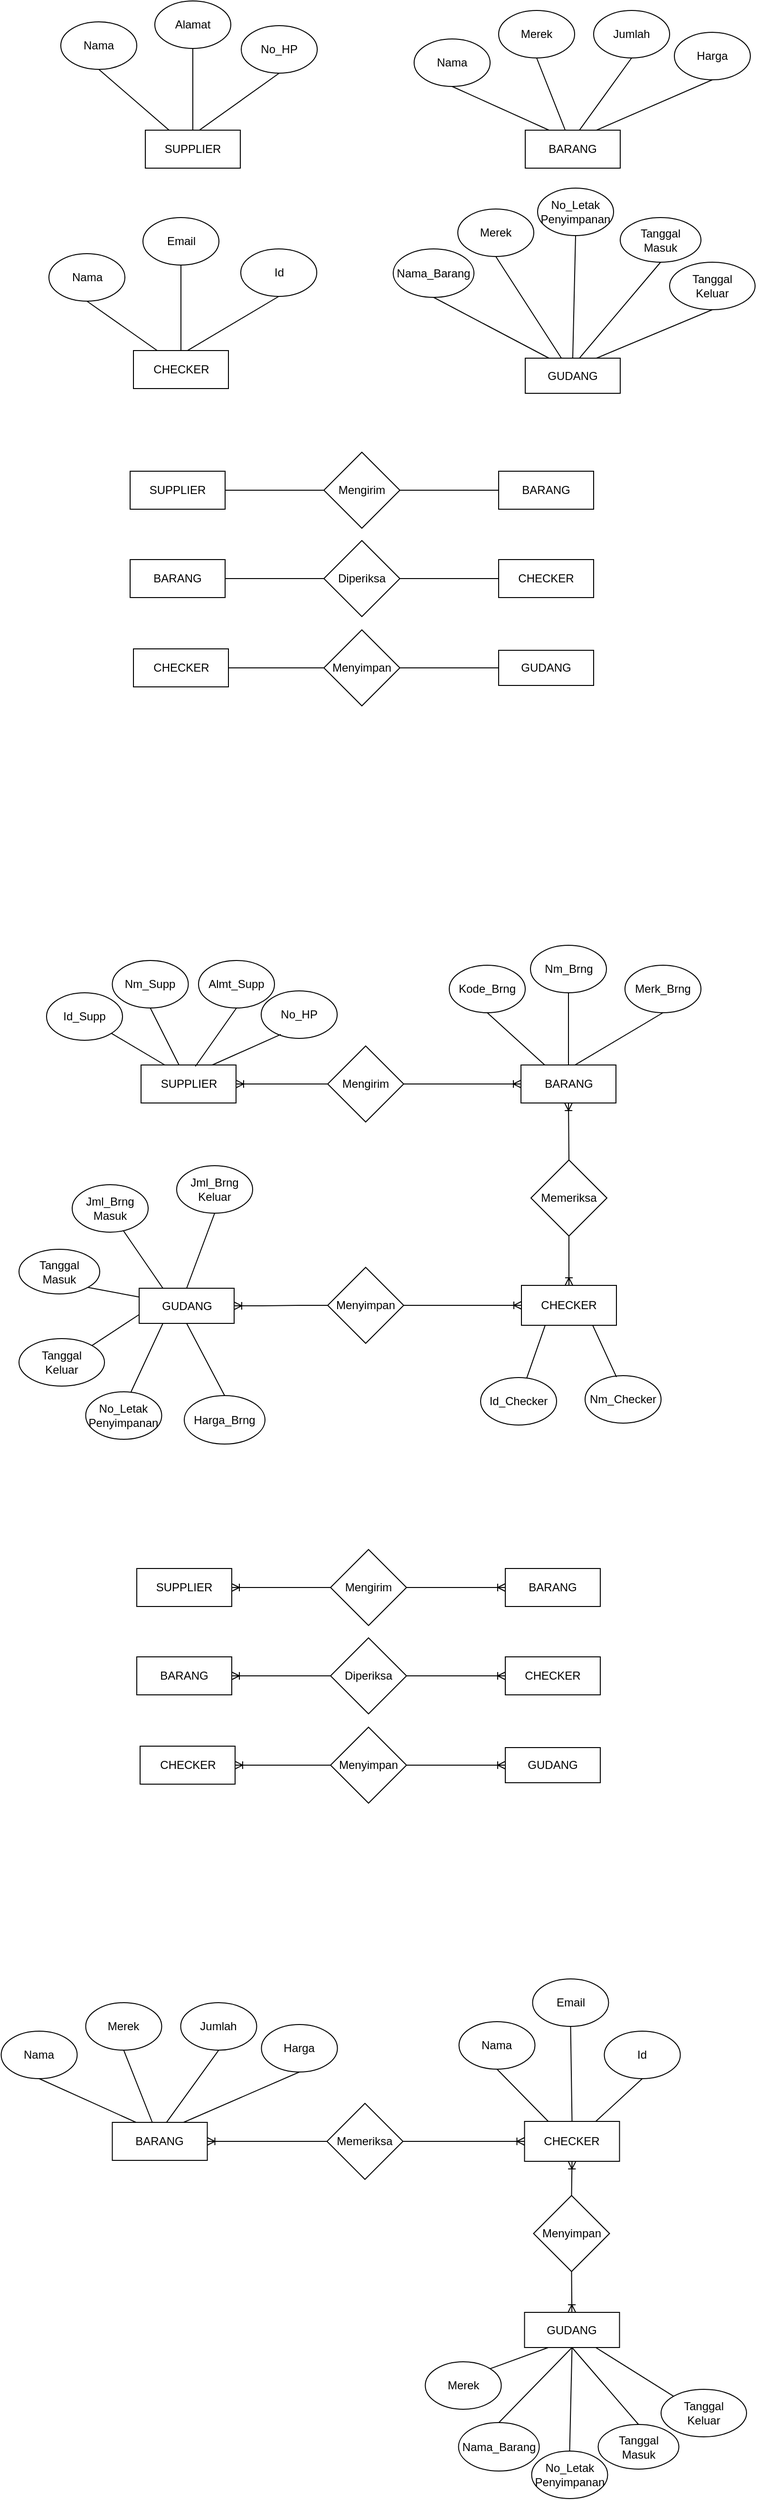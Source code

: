 <mxfile version="20.3.0" type="device"><diagram id="R2lEEEUBdFMjLlhIrx00" name="Page-1"><mxGraphModel dx="1065" dy="563" grid="0" gridSize="10" guides="1" tooltips="1" connect="1" arrows="1" fold="1" page="1" pageScale="1" pageWidth="850" pageHeight="1100" math="0" shadow="0" extFonts="Permanent Marker^https://fonts.googleapis.com/css?family=Permanent+Marker"><root><mxCell id="0"/><mxCell id="1" parent="0"/><mxCell id="WVYrdXaNQnoJP8sVEEbe-1" value="SUPPLIER" style="rounded=0;whiteSpace=wrap;html=1;" parent="1" vertex="1"><mxGeometry x="186" y="276" width="100" height="40" as="geometry"/></mxCell><mxCell id="WVYrdXaNQnoJP8sVEEbe-3" value="Nama&lt;span style=&quot;color: rgba(0, 0, 0, 0); font-family: monospace; font-size: 0px; text-align: start;&quot;&gt;%3CmxGraphModel%3E%3Croot%3E%3CmxCell%20id%3D%220%22%2F%3E%3CmxCell%20id%3D%221%22%20parent%3D%220%22%2F%3E%3CmxCell%20id%3D%222%22%20value%3D%22Alamat%22%20style%3D%22ellipse%3BwhiteSpace%3Dwrap%3Bhtml%3D1%3B%22%20vertex%3D%221%22%20parent%3D%221%22%3E%3CmxGeometry%20x%3D%22220%22%20y%3D%22140%22%20width%3D%22120%22%20height%3D%2280%22%20as%3D%22geometry%22%2F%3E%3C%2FmxCell%3E%3C%2Froot%3E%3C%2FmxGraphModel%3E&lt;/span&gt;" style="ellipse;whiteSpace=wrap;html=1;" parent="1" vertex="1"><mxGeometry x="97" y="162" width="80" height="50" as="geometry"/></mxCell><mxCell id="WVYrdXaNQnoJP8sVEEbe-4" value="No_HP" style="ellipse;whiteSpace=wrap;html=1;" parent="1" vertex="1"><mxGeometry x="287" y="166" width="80" height="50" as="geometry"/></mxCell><mxCell id="WVYrdXaNQnoJP8sVEEbe-5" value="Alamat" style="ellipse;whiteSpace=wrap;html=1;" parent="1" vertex="1"><mxGeometry x="196" y="140" width="80" height="50" as="geometry"/></mxCell><mxCell id="WVYrdXaNQnoJP8sVEEbe-8" value="" style="endArrow=none;html=1;rounded=0;entryX=0.572;entryY=-0.005;entryDx=0;entryDy=0;entryPerimeter=0;exitX=0.5;exitY=1;exitDx=0;exitDy=0;" parent="1" source="WVYrdXaNQnoJP8sVEEbe-4" target="WVYrdXaNQnoJP8sVEEbe-1" edge="1"><mxGeometry width="50" height="50" relative="1" as="geometry"><mxPoint x="368" y="240" as="sourcePoint"/><mxPoint x="273" y="310" as="targetPoint"/><Array as="points"/></mxGeometry></mxCell><mxCell id="WVYrdXaNQnoJP8sVEEbe-9" value="" style="endArrow=none;html=1;rounded=0;exitX=0.5;exitY=1;exitDx=0;exitDy=0;" parent="1" source="WVYrdXaNQnoJP8sVEEbe-5" target="WVYrdXaNQnoJP8sVEEbe-1" edge="1"><mxGeometry width="50" height="50" relative="1" as="geometry"><mxPoint x="378" y="250" as="sourcePoint"/><mxPoint x="283" y="320" as="targetPoint"/></mxGeometry></mxCell><mxCell id="WVYrdXaNQnoJP8sVEEbe-10" value="" style="endArrow=none;html=1;rounded=0;exitX=0.5;exitY=1;exitDx=0;exitDy=0;entryX=0.25;entryY=0;entryDx=0;entryDy=0;" parent="1" source="WVYrdXaNQnoJP8sVEEbe-3" target="WVYrdXaNQnoJP8sVEEbe-1" edge="1"><mxGeometry width="50" height="50" relative="1" as="geometry"><mxPoint x="388" y="260" as="sourcePoint"/><mxPoint x="208" y="300" as="targetPoint"/></mxGeometry></mxCell><mxCell id="WVYrdXaNQnoJP8sVEEbe-11" value="BARANG" style="rounded=0;whiteSpace=wrap;html=1;" parent="1" vertex="1"><mxGeometry x="586" y="276" width="100" height="40" as="geometry"/></mxCell><mxCell id="WVYrdXaNQnoJP8sVEEbe-13" value="Nama&lt;span style=&quot;color: rgba(0, 0, 0, 0); font-family: monospace; font-size: 0px; text-align: start;&quot;&gt;%3CmxGraphModel%3E%3Croot%3E%3CmxCell%20id%3D%220%22%2F%3E%3CmxCell%20id%3D%221%22%20parent%3D%220%22%2F%3E%3CmxCell%20id%3D%222%22%20value%3D%22Alamat%22%20style%3D%22ellipse%3BwhiteSpace%3Dwrap%3Bhtml%3D1%3B%22%20vertex%3D%221%22%20parent%3D%221%22%3E%3CmxGeometry%20x%3D%22220%22%20y%3D%22140%22%20width%3D%22120%22%20height%3D%2280%22%20as%3D%22geometry%22%2F%3E%3C%2FmxCell%3E%3C%2Froot%3E%3C%2FmxGraphModel%3E&lt;/span&gt;" style="ellipse;whiteSpace=wrap;html=1;" parent="1" vertex="1"><mxGeometry x="469" y="180" width="80" height="50" as="geometry"/></mxCell><mxCell id="WVYrdXaNQnoJP8sVEEbe-14" value="Jumlah" style="ellipse;whiteSpace=wrap;html=1;" parent="1" vertex="1"><mxGeometry x="658" y="150" width="80" height="50" as="geometry"/></mxCell><mxCell id="WVYrdXaNQnoJP8sVEEbe-15" value="Merek" style="ellipse;whiteSpace=wrap;html=1;" parent="1" vertex="1"><mxGeometry x="558" y="150" width="80" height="50" as="geometry"/></mxCell><mxCell id="WVYrdXaNQnoJP8sVEEbe-17" value="" style="endArrow=none;html=1;rounded=0;entryX=0.572;entryY=-0.005;entryDx=0;entryDy=0;entryPerimeter=0;exitX=0.5;exitY=1;exitDx=0;exitDy=0;" parent="1" source="WVYrdXaNQnoJP8sVEEbe-14" target="WVYrdXaNQnoJP8sVEEbe-11" edge="1"><mxGeometry width="50" height="50" relative="1" as="geometry"><mxPoint x="768" y="240" as="sourcePoint"/><mxPoint x="673" y="310" as="targetPoint"/><Array as="points"/></mxGeometry></mxCell><mxCell id="WVYrdXaNQnoJP8sVEEbe-18" value="" style="endArrow=none;html=1;rounded=0;exitX=0.5;exitY=1;exitDx=0;exitDy=0;" parent="1" source="WVYrdXaNQnoJP8sVEEbe-15" target="WVYrdXaNQnoJP8sVEEbe-11" edge="1"><mxGeometry width="50" height="50" relative="1" as="geometry"><mxPoint x="778" y="250" as="sourcePoint"/><mxPoint x="683" y="320" as="targetPoint"/></mxGeometry></mxCell><mxCell id="WVYrdXaNQnoJP8sVEEbe-19" value="" style="endArrow=none;html=1;rounded=0;exitX=0.5;exitY=1;exitDx=0;exitDy=0;entryX=0.25;entryY=0;entryDx=0;entryDy=0;" parent="1" source="WVYrdXaNQnoJP8sVEEbe-13" target="WVYrdXaNQnoJP8sVEEbe-11" edge="1"><mxGeometry width="50" height="50" relative="1" as="geometry"><mxPoint x="788" y="260" as="sourcePoint"/><mxPoint x="608" y="300" as="targetPoint"/></mxGeometry></mxCell><mxCell id="WVYrdXaNQnoJP8sVEEbe-20" value="Harga" style="ellipse;whiteSpace=wrap;html=1;" parent="1" vertex="1"><mxGeometry x="743" y="173" width="80" height="50" as="geometry"/></mxCell><mxCell id="WVYrdXaNQnoJP8sVEEbe-21" value="" style="endArrow=none;html=1;rounded=0;entryX=0.75;entryY=0;entryDx=0;entryDy=0;exitX=0.5;exitY=1;exitDx=0;exitDy=0;" parent="1" source="WVYrdXaNQnoJP8sVEEbe-20" target="WVYrdXaNQnoJP8sVEEbe-11" edge="1"><mxGeometry width="50" height="50" relative="1" as="geometry"><mxPoint x="862.8" y="270" as="sourcePoint"/><mxPoint x="738" y="305.8" as="targetPoint"/><Array as="points"/></mxGeometry></mxCell><mxCell id="WVYrdXaNQnoJP8sVEEbe-22" value="CHECKER" style="rounded=0;whiteSpace=wrap;html=1;" parent="1" vertex="1"><mxGeometry x="173.5" y="508" width="100" height="40" as="geometry"/></mxCell><mxCell id="WVYrdXaNQnoJP8sVEEbe-24" value="Nama&lt;span style=&quot;color: rgba(0, 0, 0, 0); font-family: monospace; font-size: 0px; text-align: start;&quot;&gt;%3CmxGraphModel%3E%3Croot%3E%3CmxCell%20id%3D%220%22%2F%3E%3CmxCell%20id%3D%221%22%20parent%3D%220%22%2F%3E%3CmxCell%20id%3D%222%22%20value%3D%22Alamat%22%20style%3D%22ellipse%3BwhiteSpace%3Dwrap%3Bhtml%3D1%3B%22%20vertex%3D%221%22%20parent%3D%221%22%3E%3CmxGeometry%20x%3D%22220%22%20y%3D%22140%22%20width%3D%22120%22%20height%3D%2280%22%20as%3D%22geometry%22%2F%3E%3C%2FmxCell%3E%3C%2Froot%3E%3C%2FmxGraphModel%3E&lt;/span&gt;" style="ellipse;whiteSpace=wrap;html=1;" parent="1" vertex="1"><mxGeometry x="84.5" y="406" width="80" height="50" as="geometry"/></mxCell><mxCell id="WVYrdXaNQnoJP8sVEEbe-25" value="Id" style="ellipse;whiteSpace=wrap;html=1;" parent="1" vertex="1"><mxGeometry x="286.5" y="401" width="80" height="50" as="geometry"/></mxCell><mxCell id="WVYrdXaNQnoJP8sVEEbe-26" value="Email" style="ellipse;whiteSpace=wrap;html=1;" parent="1" vertex="1"><mxGeometry x="183.5" y="368" width="80" height="50" as="geometry"/></mxCell><mxCell id="WVYrdXaNQnoJP8sVEEbe-28" value="" style="endArrow=none;html=1;rounded=0;entryX=0.572;entryY=-0.005;entryDx=0;entryDy=0;entryPerimeter=0;exitX=0.5;exitY=1;exitDx=0;exitDy=0;" parent="1" source="WVYrdXaNQnoJP8sVEEbe-25" target="WVYrdXaNQnoJP8sVEEbe-22" edge="1"><mxGeometry width="50" height="50" relative="1" as="geometry"><mxPoint x="355.5" y="472" as="sourcePoint"/><mxPoint x="260.5" y="542" as="targetPoint"/><Array as="points"/></mxGeometry></mxCell><mxCell id="WVYrdXaNQnoJP8sVEEbe-29" value="" style="endArrow=none;html=1;rounded=0;exitX=0.5;exitY=1;exitDx=0;exitDy=0;" parent="1" source="WVYrdXaNQnoJP8sVEEbe-26" target="WVYrdXaNQnoJP8sVEEbe-22" edge="1"><mxGeometry width="50" height="50" relative="1" as="geometry"><mxPoint x="365.5" y="482" as="sourcePoint"/><mxPoint x="270.5" y="552" as="targetPoint"/></mxGeometry></mxCell><mxCell id="WVYrdXaNQnoJP8sVEEbe-30" value="" style="endArrow=none;html=1;rounded=0;exitX=0.5;exitY=1;exitDx=0;exitDy=0;entryX=0.25;entryY=0;entryDx=0;entryDy=0;" parent="1" source="WVYrdXaNQnoJP8sVEEbe-24" target="WVYrdXaNQnoJP8sVEEbe-22" edge="1"><mxGeometry width="50" height="50" relative="1" as="geometry"><mxPoint x="375.5" y="492" as="sourcePoint"/><mxPoint x="195.5" y="532" as="targetPoint"/></mxGeometry></mxCell><mxCell id="WVYrdXaNQnoJP8sVEEbe-31" value="GUDANG" style="rounded=0;whiteSpace=wrap;html=1;" parent="1" vertex="1"><mxGeometry x="586" y="516" width="100" height="37" as="geometry"/></mxCell><mxCell id="WVYrdXaNQnoJP8sVEEbe-32" value="Tanggal&lt;br&gt;Keluar" style="ellipse;whiteSpace=wrap;html=1;" parent="1" vertex="1"><mxGeometry x="738" y="415" width="90" height="50" as="geometry"/></mxCell><mxCell id="WVYrdXaNQnoJP8sVEEbe-33" value="Nama_Barang&lt;span style=&quot;color: rgba(0, 0, 0, 0); font-family: monospace; font-size: 0px; text-align: start;&quot;&gt;%3CmxGraphModel%3E%3Croot%3E%3CmxCell%20id%3D%220%22%2F%3E%3CmxCell%20id%3D%221%22%20parent%3D%220%22%2F%3E%3CmxCell%20id%3D%222%22%20value%3D%22Alamat%22%20style%3D%22ellipse%3BwhiteSpace%3Dwrap%3Bhtml%3D1%3B%22%20vertex%3D%221%22%20parent%3D%221%22%3E%3CmxGeometry%20x%3D%22220%22%20y%3D%22140%22%20width%3D%22120%22%20height%3D%2280%22%20as%3D%22geometry%22%2F%3E%3C%2FmxCell%3E%3C%2Froot%3E%3C%2FmxGraphModel%3E B&lt;/span&gt;" style="ellipse;whiteSpace=wrap;html=1;" parent="1" vertex="1"><mxGeometry x="447" y="401" width="85" height="51" as="geometry"/></mxCell><mxCell id="WVYrdXaNQnoJP8sVEEbe-34" value="Tanggal&lt;br&gt;Masuk" style="ellipse;whiteSpace=wrap;html=1;" parent="1" vertex="1"><mxGeometry x="686" y="368" width="85" height="47" as="geometry"/></mxCell><mxCell id="WVYrdXaNQnoJP8sVEEbe-35" value="Merek" style="ellipse;whiteSpace=wrap;html=1;" parent="1" vertex="1"><mxGeometry x="515" y="359" width="80" height="50" as="geometry"/></mxCell><mxCell id="WVYrdXaNQnoJP8sVEEbe-36" value="" style="endArrow=none;html=1;rounded=0;entryX=0.75;entryY=0;entryDx=0;entryDy=0;exitX=0.5;exitY=1;exitDx=0;exitDy=0;" parent="1" source="WVYrdXaNQnoJP8sVEEbe-32" target="WVYrdXaNQnoJP8sVEEbe-31" edge="1"><mxGeometry width="50" height="50" relative="1" as="geometry"><mxPoint x="758" y="470" as="sourcePoint"/><mxPoint x="808" y="420" as="targetPoint"/></mxGeometry></mxCell><mxCell id="WVYrdXaNQnoJP8sVEEbe-37" value="" style="endArrow=none;html=1;rounded=0;entryX=0.572;entryY=-0.005;entryDx=0;entryDy=0;entryPerimeter=0;exitX=0.5;exitY=1;exitDx=0;exitDy=0;" parent="1" source="WVYrdXaNQnoJP8sVEEbe-34" target="WVYrdXaNQnoJP8sVEEbe-31" edge="1"><mxGeometry width="50" height="50" relative="1" as="geometry"><mxPoint x="768" y="480" as="sourcePoint"/><mxPoint x="673" y="550" as="targetPoint"/><Array as="points"/></mxGeometry></mxCell><mxCell id="WVYrdXaNQnoJP8sVEEbe-38" value="" style="endArrow=none;html=1;rounded=0;exitX=0.5;exitY=1;exitDx=0;exitDy=0;" parent="1" source="WVYrdXaNQnoJP8sVEEbe-35" target="WVYrdXaNQnoJP8sVEEbe-31" edge="1"><mxGeometry width="50" height="50" relative="1" as="geometry"><mxPoint x="778" y="490" as="sourcePoint"/><mxPoint x="683" y="560" as="targetPoint"/></mxGeometry></mxCell><mxCell id="WVYrdXaNQnoJP8sVEEbe-39" value="" style="endArrow=none;html=1;rounded=0;exitX=0.5;exitY=1;exitDx=0;exitDy=0;entryX=0.25;entryY=0;entryDx=0;entryDy=0;" parent="1" source="WVYrdXaNQnoJP8sVEEbe-33" target="WVYrdXaNQnoJP8sVEEbe-31" edge="1"><mxGeometry width="50" height="50" relative="1" as="geometry"><mxPoint x="788" y="500" as="sourcePoint"/><mxPoint x="608" y="540" as="targetPoint"/></mxGeometry></mxCell><mxCell id="WVYrdXaNQnoJP8sVEEbe-49" value="No_Letak&lt;br&gt;Penyimpanan" style="ellipse;whiteSpace=wrap;html=1;" parent="1" vertex="1"><mxGeometry x="599" y="337" width="80" height="50" as="geometry"/></mxCell><mxCell id="WVYrdXaNQnoJP8sVEEbe-50" value="" style="endArrow=none;html=1;rounded=0;exitX=0.5;exitY=1;exitDx=0;exitDy=0;entryX=0.5;entryY=0;entryDx=0;entryDy=0;" parent="1" source="WVYrdXaNQnoJP8sVEEbe-49" target="WVYrdXaNQnoJP8sVEEbe-31" edge="1"><mxGeometry width="50" height="50" relative="1" as="geometry"><mxPoint x="834" y="437" as="sourcePoint"/><mxPoint x="681.624" y="463" as="targetPoint"/></mxGeometry></mxCell><mxCell id="WVYrdXaNQnoJP8sVEEbe-52" value="SUPPLIER" style="rounded=0;whiteSpace=wrap;html=1;" parent="1" vertex="1"><mxGeometry x="170" y="635" width="100" height="40" as="geometry"/></mxCell><mxCell id="WVYrdXaNQnoJP8sVEEbe-53" value="BARANG" style="rounded=0;whiteSpace=wrap;html=1;" parent="1" vertex="1"><mxGeometry x="170" y="728" width="100" height="40" as="geometry"/></mxCell><mxCell id="WVYrdXaNQnoJP8sVEEbe-54" value="BARANG" style="rounded=0;whiteSpace=wrap;html=1;" parent="1" vertex="1"><mxGeometry x="558" y="635" width="100" height="40" as="geometry"/></mxCell><mxCell id="WVYrdXaNQnoJP8sVEEbe-55" value="GUDANG" style="rounded=0;whiteSpace=wrap;html=1;" parent="1" vertex="1"><mxGeometry x="558" y="823.5" width="100" height="37" as="geometry"/></mxCell><mxCell id="WVYrdXaNQnoJP8sVEEbe-56" value="CHECKER" style="rounded=0;whiteSpace=wrap;html=1;" parent="1" vertex="1"><mxGeometry x="558" y="728" width="100" height="40" as="geometry"/></mxCell><mxCell id="WVYrdXaNQnoJP8sVEEbe-57" value="CHECKER" style="rounded=0;whiteSpace=wrap;html=1;" parent="1" vertex="1"><mxGeometry x="173.5" y="822" width="100" height="40" as="geometry"/></mxCell><mxCell id="WVYrdXaNQnoJP8sVEEbe-58" value="Mengirim" style="rhombus;whiteSpace=wrap;html=1;" parent="1" vertex="1"><mxGeometry x="374" y="615" width="80" height="80" as="geometry"/></mxCell><mxCell id="WVYrdXaNQnoJP8sVEEbe-59" value="Diperiksa" style="rhombus;whiteSpace=wrap;html=1;" parent="1" vertex="1"><mxGeometry x="374" y="708" width="80" height="80" as="geometry"/></mxCell><mxCell id="WVYrdXaNQnoJP8sVEEbe-60" value="Menyimpan" style="rhombus;whiteSpace=wrap;html=1;" parent="1" vertex="1"><mxGeometry x="374" y="802" width="80" height="80" as="geometry"/></mxCell><mxCell id="WVYrdXaNQnoJP8sVEEbe-61" value="" style="endArrow=none;html=1;rounded=0;exitX=1;exitY=0.5;exitDx=0;exitDy=0;entryX=0;entryY=0.5;entryDx=0;entryDy=0;" parent="1" source="WVYrdXaNQnoJP8sVEEbe-52" target="WVYrdXaNQnoJP8sVEEbe-58" edge="1"><mxGeometry width="50" height="50" relative="1" as="geometry"><mxPoint x="399" y="836" as="sourcePoint"/><mxPoint x="449" y="786" as="targetPoint"/></mxGeometry></mxCell><mxCell id="WVYrdXaNQnoJP8sVEEbe-62" value="" style="endArrow=none;html=1;rounded=0;exitX=1;exitY=0.5;exitDx=0;exitDy=0;entryX=0;entryY=0.5;entryDx=0;entryDy=0;" parent="1" source="WVYrdXaNQnoJP8sVEEbe-58" target="WVYrdXaNQnoJP8sVEEbe-54" edge="1"><mxGeometry width="50" height="50" relative="1" as="geometry"><mxPoint x="280" y="665" as="sourcePoint"/><mxPoint x="384" y="665" as="targetPoint"/></mxGeometry></mxCell><mxCell id="WVYrdXaNQnoJP8sVEEbe-63" value="" style="endArrow=none;html=1;rounded=0;exitX=1;exitY=0.5;exitDx=0;exitDy=0;entryX=0;entryY=0.5;entryDx=0;entryDy=0;" parent="1" source="WVYrdXaNQnoJP8sVEEbe-53" target="WVYrdXaNQnoJP8sVEEbe-59" edge="1"><mxGeometry width="50" height="50" relative="1" as="geometry"><mxPoint x="290" y="663" as="sourcePoint"/><mxPoint x="394" y="663" as="targetPoint"/></mxGeometry></mxCell><mxCell id="WVYrdXaNQnoJP8sVEEbe-64" value="" style="endArrow=none;html=1;rounded=0;exitX=1;exitY=0.5;exitDx=0;exitDy=0;entryX=0;entryY=0.5;entryDx=0;entryDy=0;" parent="1" source="WVYrdXaNQnoJP8sVEEbe-59" target="WVYrdXaNQnoJP8sVEEbe-56" edge="1"><mxGeometry width="50" height="50" relative="1" as="geometry"><mxPoint x="300" y="673" as="sourcePoint"/><mxPoint x="404" y="673" as="targetPoint"/></mxGeometry></mxCell><mxCell id="WVYrdXaNQnoJP8sVEEbe-65" value="" style="endArrow=none;html=1;rounded=0;exitX=1;exitY=0.5;exitDx=0;exitDy=0;entryX=0;entryY=0.5;entryDx=0;entryDy=0;" parent="1" source="WVYrdXaNQnoJP8sVEEbe-57" target="WVYrdXaNQnoJP8sVEEbe-60" edge="1"><mxGeometry width="50" height="50" relative="1" as="geometry"><mxPoint x="310" y="673" as="sourcePoint"/><mxPoint x="414" y="673" as="targetPoint"/></mxGeometry></mxCell><mxCell id="WVYrdXaNQnoJP8sVEEbe-66" value="" style="endArrow=none;html=1;rounded=0;exitX=1;exitY=0.5;exitDx=0;exitDy=0;entryX=0;entryY=0.5;entryDx=0;entryDy=0;" parent="1" source="WVYrdXaNQnoJP8sVEEbe-60" target="WVYrdXaNQnoJP8sVEEbe-55" edge="1"><mxGeometry width="50" height="50" relative="1" as="geometry"><mxPoint x="320" y="683" as="sourcePoint"/><mxPoint x="424" y="683" as="targetPoint"/></mxGeometry></mxCell><mxCell id="WVYrdXaNQnoJP8sVEEbe-67" style="edgeStyle=orthogonalEdgeStyle;rounded=0;orthogonalLoop=1;jettySize=auto;html=1;exitX=0.5;exitY=1;exitDx=0;exitDy=0;" parent="1" source="WVYrdXaNQnoJP8sVEEbe-55" target="WVYrdXaNQnoJP8sVEEbe-55" edge="1"><mxGeometry relative="1" as="geometry"/></mxCell><mxCell id="IdmZorg4CUMUYyiGIYab-1" value="SUPPLIER" style="rounded=0;whiteSpace=wrap;html=1;" parent="1" vertex="1"><mxGeometry x="181.5" y="1260" width="100" height="40" as="geometry"/></mxCell><mxCell id="IdmZorg4CUMUYyiGIYab-3" value="Id_Supp" style="ellipse;whiteSpace=wrap;html=1;" parent="1" vertex="1"><mxGeometry x="82" y="1184" width="80" height="50" as="geometry"/></mxCell><mxCell id="IdmZorg4CUMUYyiGIYab-4" value="No_HP" style="ellipse;whiteSpace=wrap;html=1;" parent="1" vertex="1"><mxGeometry x="308" y="1182" width="80" height="50" as="geometry"/></mxCell><mxCell id="IdmZorg4CUMUYyiGIYab-5" value="Nm_Supp" style="ellipse;whiteSpace=wrap;html=1;" parent="1" vertex="1"><mxGeometry x="151.25" y="1150" width="80" height="50" as="geometry"/></mxCell><mxCell id="IdmZorg4CUMUYyiGIYab-7" value="" style="endArrow=none;html=1;rounded=0;entryX=0.75;entryY=0;entryDx=0;entryDy=0;exitX=0.259;exitY=0.917;exitDx=0;exitDy=0;exitPerimeter=0;" parent="1" source="IdmZorg4CUMUYyiGIYab-4" target="IdmZorg4CUMUYyiGIYab-1" edge="1"><mxGeometry width="50" height="50" relative="1" as="geometry"><mxPoint x="363.5" y="1224" as="sourcePoint"/><mxPoint x="268.5" y="1294" as="targetPoint"/><Array as="points"/></mxGeometry></mxCell><mxCell id="IdmZorg4CUMUYyiGIYab-8" value="" style="endArrow=none;html=1;rounded=0;exitX=0.5;exitY=1;exitDx=0;exitDy=0;" parent="1" source="IdmZorg4CUMUYyiGIYab-5" target="IdmZorg4CUMUYyiGIYab-1" edge="1"><mxGeometry width="50" height="50" relative="1" as="geometry"><mxPoint x="373.5" y="1234" as="sourcePoint"/><mxPoint x="278.5" y="1304" as="targetPoint"/></mxGeometry></mxCell><mxCell id="IdmZorg4CUMUYyiGIYab-9" value="" style="endArrow=none;html=1;rounded=0;exitX=1;exitY=1;exitDx=0;exitDy=0;entryX=0.25;entryY=0;entryDx=0;entryDy=0;" parent="1" source="IdmZorg4CUMUYyiGIYab-3" target="IdmZorg4CUMUYyiGIYab-1" edge="1"><mxGeometry width="50" height="50" relative="1" as="geometry"><mxPoint x="383.5" y="1244" as="sourcePoint"/><mxPoint x="203.5" y="1284" as="targetPoint"/></mxGeometry></mxCell><mxCell id="IdmZorg4CUMUYyiGIYab-10" value="BARANG" style="rounded=0;whiteSpace=wrap;html=1;" parent="1" vertex="1"><mxGeometry x="581.5" y="1260" width="100" height="40" as="geometry"/></mxCell><mxCell id="IdmZorg4CUMUYyiGIYab-11" value="Kode_Brng" style="ellipse;whiteSpace=wrap;html=1;" parent="1" vertex="1"><mxGeometry x="506" y="1155" width="80" height="50" as="geometry"/></mxCell><mxCell id="IdmZorg4CUMUYyiGIYab-12" value="Merk_Brng" style="ellipse;whiteSpace=wrap;html=1;" parent="1" vertex="1"><mxGeometry x="691" y="1155" width="80" height="50" as="geometry"/></mxCell><mxCell id="IdmZorg4CUMUYyiGIYab-13" value="Nm_Brng" style="ellipse;whiteSpace=wrap;html=1;" parent="1" vertex="1"><mxGeometry x="591.5" y="1134" width="80" height="50" as="geometry"/></mxCell><mxCell id="IdmZorg4CUMUYyiGIYab-14" value="" style="endArrow=none;html=1;rounded=0;entryX=0.572;entryY=-0.005;entryDx=0;entryDy=0;entryPerimeter=0;exitX=0.5;exitY=1;exitDx=0;exitDy=0;" parent="1" source="IdmZorg4CUMUYyiGIYab-12" target="IdmZorg4CUMUYyiGIYab-10" edge="1"><mxGeometry width="50" height="50" relative="1" as="geometry"><mxPoint x="763.5" y="1224" as="sourcePoint"/><mxPoint x="668.5" y="1294" as="targetPoint"/><Array as="points"/></mxGeometry></mxCell><mxCell id="IdmZorg4CUMUYyiGIYab-15" value="" style="endArrow=none;html=1;rounded=0;exitX=0.5;exitY=1;exitDx=0;exitDy=0;" parent="1" source="IdmZorg4CUMUYyiGIYab-13" target="IdmZorg4CUMUYyiGIYab-10" edge="1"><mxGeometry width="50" height="50" relative="1" as="geometry"><mxPoint x="773.5" y="1234" as="sourcePoint"/><mxPoint x="678.5" y="1304" as="targetPoint"/></mxGeometry></mxCell><mxCell id="IdmZorg4CUMUYyiGIYab-16" value="" style="endArrow=none;html=1;rounded=0;exitX=0.5;exitY=1;exitDx=0;exitDy=0;entryX=0.25;entryY=0;entryDx=0;entryDy=0;" parent="1" source="IdmZorg4CUMUYyiGIYab-11" target="IdmZorg4CUMUYyiGIYab-10" edge="1"><mxGeometry width="50" height="50" relative="1" as="geometry"><mxPoint x="783.5" y="1244" as="sourcePoint"/><mxPoint x="603.5" y="1284" as="targetPoint"/></mxGeometry></mxCell><mxCell id="IdmZorg4CUMUYyiGIYab-19" value="CHECKER" style="rounded=0;whiteSpace=wrap;html=1;" parent="1" vertex="1"><mxGeometry x="582" y="1492" width="100" height="42" as="geometry"/></mxCell><mxCell id="IdmZorg4CUMUYyiGIYab-20" value="Id_Checker" style="ellipse;whiteSpace=wrap;html=1;" parent="1" vertex="1"><mxGeometry x="539" y="1589" width="80" height="50" as="geometry"/></mxCell><mxCell id="IdmZorg4CUMUYyiGIYab-21" value="Nm_Checker" style="ellipse;whiteSpace=wrap;html=1;" parent="1" vertex="1"><mxGeometry x="649" y="1587" width="80" height="50" as="geometry"/></mxCell><mxCell id="IdmZorg4CUMUYyiGIYab-26" value="GUDANG" style="rounded=0;whiteSpace=wrap;html=1;" parent="1" vertex="1"><mxGeometry x="179.5" y="1495" width="100" height="37" as="geometry"/></mxCell><mxCell id="IdmZorg4CUMUYyiGIYab-27" value="Tanggal&lt;br&gt;Keluar" style="ellipse;whiteSpace=wrap;html=1;" parent="1" vertex="1"><mxGeometry x="53" y="1548" width="90" height="50" as="geometry"/></mxCell><mxCell id="IdmZorg4CUMUYyiGIYab-28" value="Harga_Brng" style="ellipse;whiteSpace=wrap;html=1;" parent="1" vertex="1"><mxGeometry x="227" y="1608" width="85" height="51" as="geometry"/></mxCell><mxCell id="IdmZorg4CUMUYyiGIYab-29" value="Tanggal&lt;br&gt;Masuk" style="ellipse;whiteSpace=wrap;html=1;" parent="1" vertex="1"><mxGeometry x="53" y="1454" width="85" height="47" as="geometry"/></mxCell><mxCell id="IdmZorg4CUMUYyiGIYab-30" value="Jml_Brng&lt;br&gt;Keluar" style="ellipse;whiteSpace=wrap;html=1;" parent="1" vertex="1"><mxGeometry x="219" y="1366" width="80" height="50" as="geometry"/></mxCell><mxCell id="IdmZorg4CUMUYyiGIYab-35" value="No_Letak&lt;br&gt;Penyimpanan" style="ellipse;whiteSpace=wrap;html=1;" parent="1" vertex="1"><mxGeometry x="123.25" y="1604" width="80" height="50" as="geometry"/></mxCell><mxCell id="IdmZorg4CUMUYyiGIYab-42" value="" style="endArrow=none;html=1;rounded=0;entryX=0.413;entryY=0.028;entryDx=0;entryDy=0;exitX=0.75;exitY=1;exitDx=0;exitDy=0;entryPerimeter=0;" parent="1" source="IdmZorg4CUMUYyiGIYab-19" target="IdmZorg4CUMUYyiGIYab-21" edge="1"><mxGeometry width="50" height="50" relative="1" as="geometry"><mxPoint x="1072.5" y="1562" as="sourcePoint"/><mxPoint x="1070" y="1674" as="targetPoint"/><Array as="points"/></mxGeometry></mxCell><mxCell id="IdmZorg4CUMUYyiGIYab-44" value="" style="endArrow=none;html=1;rounded=0;exitX=0.25;exitY=1;exitDx=0;exitDy=0;" parent="1" source="IdmZorg4CUMUYyiGIYab-19" target="IdmZorg4CUMUYyiGIYab-20" edge="1"><mxGeometry width="50" height="50" relative="1" as="geometry"><mxPoint x="675" y="1549" as="sourcePoint"/><mxPoint x="719.42" y="1598.8" as="targetPoint"/><Array as="points"/></mxGeometry></mxCell><mxCell id="IdmZorg4CUMUYyiGIYab-45" value="Mengirim" style="rhombus;whiteSpace=wrap;html=1;" parent="1" vertex="1"><mxGeometry x="378" y="1240" width="80" height="80" as="geometry"/></mxCell><mxCell id="IdmZorg4CUMUYyiGIYab-48" value="" style="edgeStyle=entityRelationEdgeStyle;fontSize=12;html=1;endArrow=ERoneToMany;rounded=0;entryX=1;entryY=0.5;entryDx=0;entryDy=0;exitX=0;exitY=0.5;exitDx=0;exitDy=0;" parent="1" source="IdmZorg4CUMUYyiGIYab-45" target="IdmZorg4CUMUYyiGIYab-1" edge="1"><mxGeometry width="100" height="100" relative="1" as="geometry"><mxPoint x="354" y="1296" as="sourcePoint"/><mxPoint x="454" y="1196" as="targetPoint"/></mxGeometry></mxCell><mxCell id="IdmZorg4CUMUYyiGIYab-50" value="Memeriksa" style="rhombus;whiteSpace=wrap;html=1;" parent="1" vertex="1"><mxGeometry x="592" y="1360" width="80" height="80" as="geometry"/></mxCell><mxCell id="IdmZorg4CUMUYyiGIYab-53" value="Menyimpan" style="rhombus;whiteSpace=wrap;html=1;" parent="1" vertex="1"><mxGeometry x="378" y="1473" width="80" height="80" as="geometry"/></mxCell><mxCell id="IdmZorg4CUMUYyiGIYab-113" value="BARANG" style="rounded=0;whiteSpace=wrap;html=1;" parent="1" vertex="1"><mxGeometry x="151.25" y="2373" width="100" height="40" as="geometry"/></mxCell><mxCell id="IdmZorg4CUMUYyiGIYab-114" value="Nama&lt;span style=&quot;color: rgba(0, 0, 0, 0); font-family: monospace; font-size: 0px; text-align: start;&quot;&gt;%3CmxGraphModel%3E%3Croot%3E%3CmxCell%20id%3D%220%22%2F%3E%3CmxCell%20id%3D%221%22%20parent%3D%220%22%2F%3E%3CmxCell%20id%3D%222%22%20value%3D%22Alamat%22%20style%3D%22ellipse%3BwhiteSpace%3Dwrap%3Bhtml%3D1%3B%22%20vertex%3D%221%22%20parent%3D%221%22%3E%3CmxGeometry%20x%3D%22220%22%20y%3D%22140%22%20width%3D%22120%22%20height%3D%2280%22%20as%3D%22geometry%22%2F%3E%3C%2FmxCell%3E%3C%2Froot%3E%3C%2FmxGraphModel%3E&lt;/span&gt;" style="ellipse;whiteSpace=wrap;html=1;" parent="1" vertex="1"><mxGeometry x="34.25" y="2277" width="80" height="50" as="geometry"/></mxCell><mxCell id="IdmZorg4CUMUYyiGIYab-115" value="Jumlah" style="ellipse;whiteSpace=wrap;html=1;" parent="1" vertex="1"><mxGeometry x="223.25" y="2247" width="80" height="50" as="geometry"/></mxCell><mxCell id="IdmZorg4CUMUYyiGIYab-116" value="Merek" style="ellipse;whiteSpace=wrap;html=1;" parent="1" vertex="1"><mxGeometry x="123.25" y="2247" width="80" height="50" as="geometry"/></mxCell><mxCell id="IdmZorg4CUMUYyiGIYab-117" value="" style="endArrow=none;html=1;rounded=0;entryX=0.572;entryY=-0.005;entryDx=0;entryDy=0;entryPerimeter=0;exitX=0.5;exitY=1;exitDx=0;exitDy=0;" parent="1" source="IdmZorg4CUMUYyiGIYab-115" target="IdmZorg4CUMUYyiGIYab-113" edge="1"><mxGeometry width="50" height="50" relative="1" as="geometry"><mxPoint x="333.25" y="2337" as="sourcePoint"/><mxPoint x="238.25" y="2407" as="targetPoint"/><Array as="points"/></mxGeometry></mxCell><mxCell id="IdmZorg4CUMUYyiGIYab-118" value="" style="endArrow=none;html=1;rounded=0;exitX=0.5;exitY=1;exitDx=0;exitDy=0;" parent="1" source="IdmZorg4CUMUYyiGIYab-116" target="IdmZorg4CUMUYyiGIYab-113" edge="1"><mxGeometry width="50" height="50" relative="1" as="geometry"><mxPoint x="343.25" y="2347" as="sourcePoint"/><mxPoint x="248.25" y="2417" as="targetPoint"/></mxGeometry></mxCell><mxCell id="IdmZorg4CUMUYyiGIYab-119" value="" style="endArrow=none;html=1;rounded=0;exitX=0.5;exitY=1;exitDx=0;exitDy=0;entryX=0.25;entryY=0;entryDx=0;entryDy=0;" parent="1" source="IdmZorg4CUMUYyiGIYab-114" target="IdmZorg4CUMUYyiGIYab-113" edge="1"><mxGeometry width="50" height="50" relative="1" as="geometry"><mxPoint x="353.25" y="2357" as="sourcePoint"/><mxPoint x="173.25" y="2397" as="targetPoint"/></mxGeometry></mxCell><mxCell id="IdmZorg4CUMUYyiGIYab-120" value="Harga" style="ellipse;whiteSpace=wrap;html=1;" parent="1" vertex="1"><mxGeometry x="308.25" y="2270" width="80" height="50" as="geometry"/></mxCell><mxCell id="IdmZorg4CUMUYyiGIYab-121" value="" style="endArrow=none;html=1;rounded=0;entryX=0.75;entryY=0;entryDx=0;entryDy=0;exitX=0.5;exitY=1;exitDx=0;exitDy=0;" parent="1" source="IdmZorg4CUMUYyiGIYab-120" target="IdmZorg4CUMUYyiGIYab-113" edge="1"><mxGeometry width="50" height="50" relative="1" as="geometry"><mxPoint x="428.05" y="2367" as="sourcePoint"/><mxPoint x="303.25" y="2402.8" as="targetPoint"/><Array as="points"/></mxGeometry></mxCell><mxCell id="IdmZorg4CUMUYyiGIYab-122" value="CHECKER" style="rounded=0;whiteSpace=wrap;html=1;" parent="1" vertex="1"><mxGeometry x="585.25" y="2372" width="100" height="42" as="geometry"/></mxCell><mxCell id="IdmZorg4CUMUYyiGIYab-123" value="Nama&lt;span style=&quot;color: rgba(0, 0, 0, 0); font-family: monospace; font-size: 0px; text-align: start;&quot;&gt;%3CmxGraphModel%3E%3Croot%3E%3CmxCell%20id%3D%220%22%2F%3E%3CmxCell%20id%3D%221%22%20parent%3D%220%22%2F%3E%3CmxCell%20id%3D%222%22%20value%3D%22Alamat%22%20style%3D%22ellipse%3BwhiteSpace%3Dwrap%3Bhtml%3D1%3B%22%20vertex%3D%221%22%20parent%3D%221%22%3E%3CmxGeometry%20x%3D%22220%22%20y%3D%22140%22%20width%3D%22120%22%20height%3D%2280%22%20as%3D%22geometry%22%2F%3E%3C%2FmxCell%3E%3C%2Froot%3E%3C%2FmxGraphModel%3E&lt;/span&gt;" style="ellipse;whiteSpace=wrap;html=1;" parent="1" vertex="1"><mxGeometry x="516.25" y="2267" width="80" height="50" as="geometry"/></mxCell><mxCell id="IdmZorg4CUMUYyiGIYab-124" value="Id" style="ellipse;whiteSpace=wrap;html=1;" parent="1" vertex="1"><mxGeometry x="669.25" y="2277" width="80" height="50" as="geometry"/></mxCell><mxCell id="IdmZorg4CUMUYyiGIYab-125" value="Email" style="ellipse;whiteSpace=wrap;html=1;" parent="1" vertex="1"><mxGeometry x="593.75" y="2222" width="80" height="50" as="geometry"/></mxCell><mxCell id="IdmZorg4CUMUYyiGIYab-126" value="GUDANG" style="rounded=0;whiteSpace=wrap;html=1;" parent="1" vertex="1"><mxGeometry x="585.25" y="2573" width="100" height="37" as="geometry"/></mxCell><mxCell id="IdmZorg4CUMUYyiGIYab-127" value="Tanggal&lt;br&gt;Keluar" style="ellipse;whiteSpace=wrap;html=1;" parent="1" vertex="1"><mxGeometry x="729" y="2654" width="90" height="50" as="geometry"/></mxCell><mxCell id="IdmZorg4CUMUYyiGIYab-128" value="Nama_Barang&lt;span style=&quot;color: rgba(0, 0, 0, 0); font-family: monospace; font-size: 0px; text-align: start;&quot;&gt;%3CmxGraphModel%3E%3Croot%3E%3CmxCell%20id%3D%220%22%2F%3E%3CmxCell%20id%3D%221%22%20parent%3D%220%22%2F%3E%3CmxCell%20id%3D%222%22%20value%3D%22Alamat%22%20style%3D%22ellipse%3BwhiteSpace%3Dwrap%3Bhtml%3D1%3B%22%20vertex%3D%221%22%20parent%3D%221%22%3E%3CmxGeometry%20x%3D%22220%22%20y%3D%22140%22%20width%3D%22120%22%20height%3D%2280%22%20as%3D%22geometry%22%2F%3E%3C%2FmxCell%3E%3C%2Froot%3E%3C%2FmxGraphModel%3E B&lt;/span&gt;" style="ellipse;whiteSpace=wrap;html=1;" parent="1" vertex="1"><mxGeometry x="515.75" y="2689" width="85" height="51" as="geometry"/></mxCell><mxCell id="IdmZorg4CUMUYyiGIYab-129" value="Tanggal&lt;br&gt;Masuk" style="ellipse;whiteSpace=wrap;html=1;" parent="1" vertex="1"><mxGeometry x="662.75" y="2691" width="85" height="47" as="geometry"/></mxCell><mxCell id="IdmZorg4CUMUYyiGIYab-130" value="Merek" style="ellipse;whiteSpace=wrap;html=1;" parent="1" vertex="1"><mxGeometry x="480.75" y="2625" width="80" height="50" as="geometry"/></mxCell><mxCell id="IdmZorg4CUMUYyiGIYab-131" value="No_Letak&lt;br&gt;Penyimpanan" style="ellipse;whiteSpace=wrap;html=1;" parent="1" vertex="1"><mxGeometry x="592.75" y="2719" width="80" height="50" as="geometry"/></mxCell><mxCell id="IdmZorg4CUMUYyiGIYab-132" value="" style="endArrow=none;html=1;rounded=0;entryX=1;entryY=0;entryDx=0;entryDy=0;exitX=0.25;exitY=1;exitDx=0;exitDy=0;" parent="1" source="IdmZorg4CUMUYyiGIYab-126" target="IdmZorg4CUMUYyiGIYab-130" edge="1"><mxGeometry width="50" height="50" relative="1" as="geometry"><mxPoint x="601.75" y="2605" as="sourcePoint"/><mxPoint x="239.95" y="2571.79" as="targetPoint"/><Array as="points"/></mxGeometry></mxCell><mxCell id="IdmZorg4CUMUYyiGIYab-133" value="" style="endArrow=none;html=1;rounded=0;entryX=0.5;entryY=0;entryDx=0;entryDy=0;exitX=0.5;exitY=1;exitDx=0;exitDy=0;" parent="1" source="IdmZorg4CUMUYyiGIYab-126" target="IdmZorg4CUMUYyiGIYab-128" edge="1"><mxGeometry width="50" height="50" relative="1" as="geometry"><mxPoint x="609.35" y="2620.589" as="sourcePoint"/><mxPoint x="559.034" y="2642.322" as="targetPoint"/><Array as="points"/></mxGeometry></mxCell><mxCell id="IdmZorg4CUMUYyiGIYab-134" value="" style="endArrow=none;html=1;rounded=0;entryX=0.5;entryY=0;entryDx=0;entryDy=0;exitX=0.5;exitY=1;exitDx=0;exitDy=0;" parent="1" source="IdmZorg4CUMUYyiGIYab-126" target="IdmZorg4CUMUYyiGIYab-131" edge="1"><mxGeometry width="50" height="50" relative="1" as="geometry"><mxPoint x="619.35" y="2630.589" as="sourcePoint"/><mxPoint x="569.034" y="2652.322" as="targetPoint"/><Array as="points"/></mxGeometry></mxCell><mxCell id="IdmZorg4CUMUYyiGIYab-135" value="" style="endArrow=none;html=1;rounded=0;entryX=0.5;entryY=0;entryDx=0;entryDy=0;exitX=0.5;exitY=1;exitDx=0;exitDy=0;" parent="1" source="IdmZorg4CUMUYyiGIYab-126" target="IdmZorg4CUMUYyiGIYab-129" edge="1"><mxGeometry width="50" height="50" relative="1" as="geometry"><mxPoint x="645.25" y="2617" as="sourcePoint"/><mxPoint x="642.75" y="2729" as="targetPoint"/><Array as="points"/></mxGeometry></mxCell><mxCell id="IdmZorg4CUMUYyiGIYab-136" value="" style="endArrow=none;html=1;rounded=0;entryX=0;entryY=0;entryDx=0;entryDy=0;exitX=0.75;exitY=1;exitDx=0;exitDy=0;" parent="1" source="IdmZorg4CUMUYyiGIYab-126" target="IdmZorg4CUMUYyiGIYab-127" edge="1"><mxGeometry width="50" height="50" relative="1" as="geometry"><mxPoint x="655.25" y="2627" as="sourcePoint"/><mxPoint x="716.93" y="2643.322" as="targetPoint"/><Array as="points"/></mxGeometry></mxCell><mxCell id="IdmZorg4CUMUYyiGIYab-143" value="Memeriksa" style="rhombus;whiteSpace=wrap;html=1;" parent="1" vertex="1"><mxGeometry x="377.25" y="2353" width="80" height="80" as="geometry"/></mxCell><mxCell id="IdmZorg4CUMUYyiGIYab-145" value="Menyimpan" style="rhombus;whiteSpace=wrap;html=1;" parent="1" vertex="1"><mxGeometry x="594.75" y="2450" width="80" height="80" as="geometry"/></mxCell><mxCell id="IdmZorg4CUMUYyiGIYab-149" value="" style="edgeStyle=entityRelationEdgeStyle;fontSize=12;html=1;endArrow=ERoneToMany;rounded=0;entryX=1;entryY=0.5;entryDx=0;entryDy=0;exitX=0;exitY=0.5;exitDx=0;exitDy=0;" parent="1" source="IdmZorg4CUMUYyiGIYab-143" target="IdmZorg4CUMUYyiGIYab-113" edge="1"><mxGeometry width="100" height="100" relative="1" as="geometry"><mxPoint x="493.25" y="2564" as="sourcePoint"/><mxPoint x="593.25" y="2464" as="targetPoint"/></mxGeometry></mxCell><mxCell id="IdmZorg4CUMUYyiGIYab-150" value="" style="edgeStyle=entityRelationEdgeStyle;fontSize=12;html=1;endArrow=ERoneToMany;rounded=0;entryX=0;entryY=0.5;entryDx=0;entryDy=0;exitX=1;exitY=0.5;exitDx=0;exitDy=0;" parent="1" source="IdmZorg4CUMUYyiGIYab-143" target="IdmZorg4CUMUYyiGIYab-122" edge="1"><mxGeometry width="100" height="100" relative="1" as="geometry"><mxPoint x="493.25" y="2564" as="sourcePoint"/><mxPoint x="593.25" y="2464" as="targetPoint"/></mxGeometry></mxCell><mxCell id="IdmZorg4CUMUYyiGIYab-151" value="" style="endArrow=none;html=1;rounded=0;entryX=0.25;entryY=0;entryDx=0;entryDy=0;exitX=0.5;exitY=1;exitDx=0;exitDy=0;" parent="1" source="IdmZorg4CUMUYyiGIYab-123" target="IdmZorg4CUMUYyiGIYab-122" edge="1"><mxGeometry width="50" height="50" relative="1" as="geometry"><mxPoint x="358.25" y="2330" as="sourcePoint"/><mxPoint x="236.25" y="2383" as="targetPoint"/><Array as="points"/></mxGeometry></mxCell><mxCell id="IdmZorg4CUMUYyiGIYab-152" value="" style="endArrow=none;html=1;rounded=0;entryX=0.5;entryY=0;entryDx=0;entryDy=0;exitX=0.5;exitY=1;exitDx=0;exitDy=0;" parent="1" source="IdmZorg4CUMUYyiGIYab-125" target="IdmZorg4CUMUYyiGIYab-122" edge="1"><mxGeometry width="50" height="50" relative="1" as="geometry"><mxPoint x="566.25" y="2327" as="sourcePoint"/><mxPoint x="620.25" y="2382" as="targetPoint"/><Array as="points"/></mxGeometry></mxCell><mxCell id="IdmZorg4CUMUYyiGIYab-153" value="" style="endArrow=none;html=1;rounded=0;entryX=0.75;entryY=0;entryDx=0;entryDy=0;exitX=0.5;exitY=1;exitDx=0;exitDy=0;" parent="1" source="IdmZorg4CUMUYyiGIYab-124" target="IdmZorg4CUMUYyiGIYab-122" edge="1"><mxGeometry width="50" height="50" relative="1" as="geometry"><mxPoint x="643.75" y="2282" as="sourcePoint"/><mxPoint x="645.25" y="2382" as="targetPoint"/><Array as="points"/></mxGeometry></mxCell><mxCell id="IdmZorg4CUMUYyiGIYab-154" value="" style="fontSize=12;html=1;endArrow=ERoneToMany;rounded=0;entryX=0.5;entryY=1;entryDx=0;entryDy=0;exitX=0.5;exitY=0;exitDx=0;exitDy=0;" parent="1" source="IdmZorg4CUMUYyiGIYab-145" target="IdmZorg4CUMUYyiGIYab-122" edge="1"><mxGeometry width="100" height="100" relative="1" as="geometry"><mxPoint x="467.25" y="2440" as="sourcePoint"/><mxPoint x="595.25" y="2440" as="targetPoint"/></mxGeometry></mxCell><mxCell id="IdmZorg4CUMUYyiGIYab-156" value="" style="fontSize=12;html=1;endArrow=ERoneToMany;rounded=0;exitX=0.5;exitY=1;exitDx=0;exitDy=0;" parent="1" source="IdmZorg4CUMUYyiGIYab-145" target="IdmZorg4CUMUYyiGIYab-126" edge="1"><mxGeometry width="100" height="100" relative="1" as="geometry"><mxPoint x="644.75" y="2479" as="sourcePoint"/><mxPoint x="645.25" y="2419" as="targetPoint"/></mxGeometry></mxCell><mxCell id="IdmZorg4CUMUYyiGIYab-157" value="SUPPLIER" style="rounded=0;whiteSpace=wrap;html=1;" parent="1" vertex="1"><mxGeometry x="177" y="1790" width="100" height="40" as="geometry"/></mxCell><mxCell id="IdmZorg4CUMUYyiGIYab-158" value="BARANG" style="rounded=0;whiteSpace=wrap;html=1;" parent="1" vertex="1"><mxGeometry x="177" y="1883" width="100" height="40" as="geometry"/></mxCell><mxCell id="IdmZorg4CUMUYyiGIYab-159" value="BARANG" style="rounded=0;whiteSpace=wrap;html=1;" parent="1" vertex="1"><mxGeometry x="565" y="1790" width="100" height="40" as="geometry"/></mxCell><mxCell id="IdmZorg4CUMUYyiGIYab-160" value="GUDANG" style="rounded=0;whiteSpace=wrap;html=1;" parent="1" vertex="1"><mxGeometry x="565" y="1978.5" width="100" height="37" as="geometry"/></mxCell><mxCell id="IdmZorg4CUMUYyiGIYab-161" value="CHECKER" style="rounded=0;whiteSpace=wrap;html=1;" parent="1" vertex="1"><mxGeometry x="565" y="1883" width="100" height="40" as="geometry"/></mxCell><mxCell id="IdmZorg4CUMUYyiGIYab-162" value="CHECKER" style="rounded=0;whiteSpace=wrap;html=1;" parent="1" vertex="1"><mxGeometry x="180.5" y="1977" width="100" height="40" as="geometry"/></mxCell><mxCell id="IdmZorg4CUMUYyiGIYab-163" value="Mengirim" style="rhombus;whiteSpace=wrap;html=1;" parent="1" vertex="1"><mxGeometry x="381" y="1770" width="80" height="80" as="geometry"/></mxCell><mxCell id="IdmZorg4CUMUYyiGIYab-164" value="Diperiksa" style="rhombus;whiteSpace=wrap;html=1;" parent="1" vertex="1"><mxGeometry x="381" y="1863" width="80" height="80" as="geometry"/></mxCell><mxCell id="IdmZorg4CUMUYyiGIYab-165" value="Menyimpan" style="rhombus;whiteSpace=wrap;html=1;" parent="1" vertex="1"><mxGeometry x="381" y="1957" width="80" height="80" as="geometry"/></mxCell><mxCell id="IdmZorg4CUMUYyiGIYab-172" style="edgeStyle=orthogonalEdgeStyle;rounded=0;orthogonalLoop=1;jettySize=auto;html=1;exitX=0.5;exitY=1;exitDx=0;exitDy=0;" parent="1" source="IdmZorg4CUMUYyiGIYab-160" target="IdmZorg4CUMUYyiGIYab-160" edge="1"><mxGeometry relative="1" as="geometry"/></mxCell><mxCell id="IdmZorg4CUMUYyiGIYab-173" value="" style="edgeStyle=entityRelationEdgeStyle;fontSize=12;html=1;endArrow=ERoneToMany;rounded=0;entryX=1;entryY=0.5;entryDx=0;entryDy=0;exitX=0;exitY=0.5;exitDx=0;exitDy=0;" parent="1" source="IdmZorg4CUMUYyiGIYab-163" target="IdmZorg4CUMUYyiGIYab-157" edge="1"><mxGeometry width="100" height="100" relative="1" as="geometry"><mxPoint x="464" y="1966" as="sourcePoint"/><mxPoint x="564" y="1866" as="targetPoint"/></mxGeometry></mxCell><mxCell id="IdmZorg4CUMUYyiGIYab-174" value="" style="edgeStyle=entityRelationEdgeStyle;fontSize=12;html=1;endArrow=ERoneToMany;rounded=0;entryX=0;entryY=0.5;entryDx=0;entryDy=0;exitX=1;exitY=0.5;exitDx=0;exitDy=0;" parent="1" source="IdmZorg4CUMUYyiGIYab-163" target="IdmZorg4CUMUYyiGIYab-159" edge="1"><mxGeometry width="100" height="100" relative="1" as="geometry"><mxPoint x="391" y="1820" as="sourcePoint"/><mxPoint x="287" y="1820" as="targetPoint"/></mxGeometry></mxCell><mxCell id="IdmZorg4CUMUYyiGIYab-175" value="" style="edgeStyle=entityRelationEdgeStyle;fontSize=12;html=1;endArrow=ERoneToMany;rounded=0;entryX=1;entryY=0.5;entryDx=0;entryDy=0;exitX=0;exitY=0.5;exitDx=0;exitDy=0;" parent="1" source="IdmZorg4CUMUYyiGIYab-164" target="IdmZorg4CUMUYyiGIYab-158" edge="1"><mxGeometry width="100" height="100" relative="1" as="geometry"><mxPoint x="353" y="1941" as="sourcePoint"/><mxPoint x="287" y="1820" as="targetPoint"/></mxGeometry></mxCell><mxCell id="IdmZorg4CUMUYyiGIYab-176" value="" style="edgeStyle=entityRelationEdgeStyle;fontSize=12;html=1;endArrow=ERoneToMany;rounded=0;entryX=0;entryY=0.5;entryDx=0;entryDy=0;exitX=1;exitY=0.5;exitDx=0;exitDy=0;" parent="1" source="IdmZorg4CUMUYyiGIYab-164" target="IdmZorg4CUMUYyiGIYab-161" edge="1"><mxGeometry width="100" height="100" relative="1" as="geometry"><mxPoint x="471" y="1820" as="sourcePoint"/><mxPoint x="575" y="1820" as="targetPoint"/></mxGeometry></mxCell><mxCell id="IdmZorg4CUMUYyiGIYab-177" value="" style="edgeStyle=entityRelationEdgeStyle;fontSize=12;html=1;endArrow=ERoneToMany;rounded=0;entryX=1;entryY=0.5;entryDx=0;entryDy=0;exitX=0;exitY=0.5;exitDx=0;exitDy=0;" parent="1" source="IdmZorg4CUMUYyiGIYab-165" target="IdmZorg4CUMUYyiGIYab-162" edge="1"><mxGeometry width="100" height="100" relative="1" as="geometry"><mxPoint x="391" y="1913" as="sourcePoint"/><mxPoint x="287" y="1913" as="targetPoint"/></mxGeometry></mxCell><mxCell id="IdmZorg4CUMUYyiGIYab-178" value="" style="edgeStyle=entityRelationEdgeStyle;fontSize=12;html=1;endArrow=ERoneToMany;rounded=0;entryX=0;entryY=0.5;entryDx=0;entryDy=0;exitX=1;exitY=0.5;exitDx=0;exitDy=0;" parent="1" source="IdmZorg4CUMUYyiGIYab-165" target="IdmZorg4CUMUYyiGIYab-160" edge="1"><mxGeometry width="100" height="100" relative="1" as="geometry"><mxPoint x="401" y="1923" as="sourcePoint"/><mxPoint x="297" y="1923" as="targetPoint"/></mxGeometry></mxCell><mxCell id="Ud2L9a6WEajmNv6ls6a1-1" value="Almt_Supp" style="ellipse;whiteSpace=wrap;html=1;" vertex="1" parent="1"><mxGeometry x="242" y="1150" width="80" height="50" as="geometry"/></mxCell><mxCell id="Ud2L9a6WEajmNv6ls6a1-2" value="" style="endArrow=none;html=1;rounded=0;entryX=0.572;entryY=0.038;entryDx=0;entryDy=0;entryPerimeter=0;exitX=0.5;exitY=1;exitDx=0;exitDy=0;" edge="1" parent="1" source="Ud2L9a6WEajmNv6ls6a1-1" target="IdmZorg4CUMUYyiGIYab-1"><mxGeometry width="50" height="50" relative="1" as="geometry"><mxPoint x="331.8" y="1162" as="sourcePoint"/><mxPoint x="207.0" y="1197.8" as="targetPoint"/><Array as="points"/></mxGeometry></mxCell><mxCell id="Ud2L9a6WEajmNv6ls6a1-3" value="" style="edgeStyle=entityRelationEdgeStyle;fontSize=12;html=1;endArrow=ERoneToMany;rounded=0;entryX=0;entryY=0.5;entryDx=0;entryDy=0;exitX=1;exitY=0.5;exitDx=0;exitDy=0;" edge="1" parent="1" source="IdmZorg4CUMUYyiGIYab-45" target="IdmZorg4CUMUYyiGIYab-10"><mxGeometry width="100" height="100" relative="1" as="geometry"><mxPoint x="388.0" y="1290" as="sourcePoint"/><mxPoint x="291.5" y="1290" as="targetPoint"/></mxGeometry></mxCell><mxCell id="Ud2L9a6WEajmNv6ls6a1-4" value="" style="fontSize=12;html=1;endArrow=ERoneToMany;rounded=0;entryX=0.5;entryY=1;entryDx=0;entryDy=0;exitX=0.5;exitY=0;exitDx=0;exitDy=0;" edge="1" parent="1" source="IdmZorg4CUMUYyiGIYab-50" target="IdmZorg4CUMUYyiGIYab-10"><mxGeometry width="100" height="100" relative="1" as="geometry"><mxPoint x="468.0" y="1290" as="sourcePoint"/><mxPoint x="591.5" y="1290" as="targetPoint"/></mxGeometry></mxCell><mxCell id="Ud2L9a6WEajmNv6ls6a1-5" value="" style="fontSize=12;html=1;endArrow=ERoneToMany;rounded=0;entryX=0.5;entryY=0;entryDx=0;entryDy=0;exitX=0.5;exitY=1;exitDx=0;exitDy=0;" edge="1" parent="1" source="IdmZorg4CUMUYyiGIYab-50" target="IdmZorg4CUMUYyiGIYab-19"><mxGeometry width="100" height="100" relative="1" as="geometry"><mxPoint x="642" y="1370" as="sourcePoint"/><mxPoint x="641.5" y="1310" as="targetPoint"/></mxGeometry></mxCell><mxCell id="Ud2L9a6WEajmNv6ls6a1-6" value="" style="edgeStyle=entityRelationEdgeStyle;fontSize=12;html=1;endArrow=ERoneToMany;rounded=0;entryX=0;entryY=0.5;entryDx=0;entryDy=0;exitX=1;exitY=0.5;exitDx=0;exitDy=0;" edge="1" parent="1" source="IdmZorg4CUMUYyiGIYab-53" target="IdmZorg4CUMUYyiGIYab-19"><mxGeometry width="100" height="100" relative="1" as="geometry"><mxPoint x="468.0" y="1290" as="sourcePoint"/><mxPoint x="591.5" y="1290" as="targetPoint"/></mxGeometry></mxCell><mxCell id="Ud2L9a6WEajmNv6ls6a1-7" value="" style="edgeStyle=entityRelationEdgeStyle;fontSize=12;html=1;endArrow=ERoneToMany;rounded=0;entryX=1;entryY=0.5;entryDx=0;entryDy=0;exitX=0;exitY=0.5;exitDx=0;exitDy=0;" edge="1" parent="1" source="IdmZorg4CUMUYyiGIYab-53" target="IdmZorg4CUMUYyiGIYab-26"><mxGeometry width="100" height="100" relative="1" as="geometry"><mxPoint x="468.0" y="1523" as="sourcePoint"/><mxPoint x="592" y="1523" as="targetPoint"/></mxGeometry></mxCell><mxCell id="Ud2L9a6WEajmNv6ls6a1-8" value="Jml_Brng&lt;br&gt;Masuk" style="ellipse;whiteSpace=wrap;html=1;" vertex="1" parent="1"><mxGeometry x="109" y="1386" width="80" height="50" as="geometry"/></mxCell><mxCell id="Ud2L9a6WEajmNv6ls6a1-10" value="" style="endArrow=none;html=1;rounded=0;exitX=0.5;exitY=0;exitDx=0;exitDy=0;entryX=0.5;entryY=1;entryDx=0;entryDy=0;" edge="1" parent="1" source="IdmZorg4CUMUYyiGIYab-26" target="IdmZorg4CUMUYyiGIYab-30"><mxGeometry width="50" height="50" relative="1" as="geometry"><mxPoint x="160.284" y="1236.678" as="sourcePoint"/><mxPoint x="216.5" y="1270" as="targetPoint"/></mxGeometry></mxCell><mxCell id="Ud2L9a6WEajmNv6ls6a1-11" value="" style="endArrow=none;html=1;rounded=0;exitX=0.25;exitY=0;exitDx=0;exitDy=0;entryX=0.671;entryY=0.963;entryDx=0;entryDy=0;entryPerimeter=0;" edge="1" parent="1" source="IdmZorg4CUMUYyiGIYab-26" target="Ud2L9a6WEajmNv6ls6a1-8"><mxGeometry width="50" height="50" relative="1" as="geometry"><mxPoint x="239.5" y="1505" as="sourcePoint"/><mxPoint x="269" y="1426.0" as="targetPoint"/></mxGeometry></mxCell><mxCell id="Ud2L9a6WEajmNv6ls6a1-12" value="" style="endArrow=none;html=1;rounded=0;exitX=0;exitY=0.25;exitDx=0;exitDy=0;entryX=1;entryY=1;entryDx=0;entryDy=0;" edge="1" parent="1" source="IdmZorg4CUMUYyiGIYab-26" target="IdmZorg4CUMUYyiGIYab-29"><mxGeometry width="50" height="50" relative="1" as="geometry"><mxPoint x="249.5" y="1515" as="sourcePoint"/><mxPoint x="279" y="1436.0" as="targetPoint"/></mxGeometry></mxCell><mxCell id="Ud2L9a6WEajmNv6ls6a1-13" value="" style="endArrow=none;html=1;rounded=0;exitX=0;exitY=0.75;exitDx=0;exitDy=0;entryX=1;entryY=0;entryDx=0;entryDy=0;" edge="1" parent="1" source="IdmZorg4CUMUYyiGIYab-26" target="IdmZorg4CUMUYyiGIYab-27"><mxGeometry width="50" height="50" relative="1" as="geometry"><mxPoint x="259.5" y="1525" as="sourcePoint"/><mxPoint x="289" y="1446.0" as="targetPoint"/></mxGeometry></mxCell><mxCell id="Ud2L9a6WEajmNv6ls6a1-14" value="" style="endArrow=none;html=1;rounded=0;exitX=0.25;exitY=1;exitDx=0;exitDy=0;entryX=0.597;entryY=0;entryDx=0;entryDy=0;entryPerimeter=0;" edge="1" parent="1" source="IdmZorg4CUMUYyiGIYab-26" target="IdmZorg4CUMUYyiGIYab-35"><mxGeometry width="50" height="50" relative="1" as="geometry"><mxPoint x="269.5" y="1535" as="sourcePoint"/><mxPoint x="299" y="1456.0" as="targetPoint"/></mxGeometry></mxCell><mxCell id="Ud2L9a6WEajmNv6ls6a1-15" value="" style="endArrow=none;html=1;rounded=0;exitX=0.5;exitY=1;exitDx=0;exitDy=0;entryX=0.5;entryY=0;entryDx=0;entryDy=0;" edge="1" parent="1" source="IdmZorg4CUMUYyiGIYab-26" target="IdmZorg4CUMUYyiGIYab-28"><mxGeometry width="50" height="50" relative="1" as="geometry"><mxPoint x="279.5" y="1545" as="sourcePoint"/><mxPoint x="309" y="1466.0" as="targetPoint"/></mxGeometry></mxCell></root></mxGraphModel></diagram></mxfile>